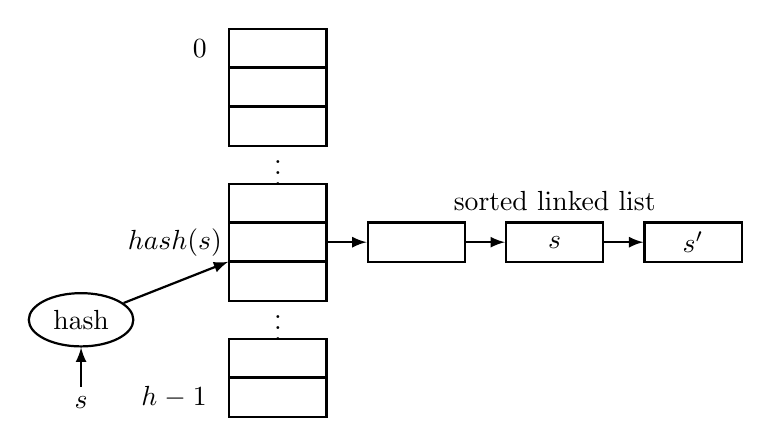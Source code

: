 %!TEX root = ../MCSS.tex
\begin{tikzpicture}[
hashtable/.style={text width=1cm,minimum height=.5cm,node distance=14,align=center},
hash/.style={draw,rectangle,hashtable},
lab/.style={align=right,text width=1cm,node distance=40},
list/.style={hash,node distance=50},
every path/.style={draw,->,thick,>=latex}
]
%hashtable
\node[hash] (0) at (0,0) {};
\node[below of = 0,hash] (1) {};
\node[below of = 1,hash] (2) {};
\node[below of = 2,hashtable] (3) {\vdots};
\node[below of = 3,hash] (4) {};
\node[below of = 4,hash] (5) {};
\node[below of = 5,hash] (6) {};
\node[below of = 6,hashtable] (7) {\vdots};
\node[below of = 7,hash] (8) {};
\node[below of = 8,hash] (9) {};

%labels
\node[left of = 0,lab] {$0$};
\node[left of = 9,lab] {$h-1$};
\node[left of = 5,lab] {$hash (s)$};

%linked list
\node[right of = 5,list] (51) {};
\node[right of = 51,list] (52) {$s$};
\node[right of = 52,list] (53) {$s'$};
\path
(5) edge (51)
(51) edge (52)
(52) edge (53)
;
\node[above of = 52,node distance=15] {sorted linked list};

%left part
\node (s) at (-2.5,-4.5) {$s$};
\node[above of = s,draw,ellipse,node distance=30] (hash) {hash};
\path
(s) edge (hash)
(hash) edge (5)
;
\end{tikzpicture}